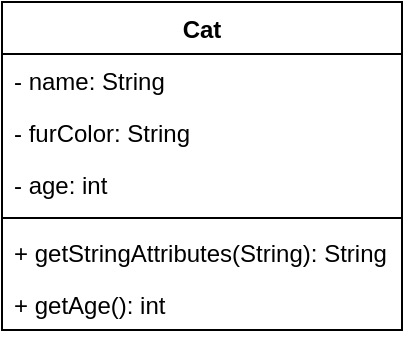 <mxfile>
    <diagram name="Cat_1" id="0cNxYirCoF3FAIngxuJC">
        <mxGraphModel dx="757" dy="357" grid="1" gridSize="10" guides="1" tooltips="1" connect="1" arrows="1" fold="1" page="1" pageScale="1" pageWidth="827" pageHeight="1169" math="0" shadow="0">
            <root>
                <mxCell id="2RfNIHYXHJ-OlTvXYvh6-0"/>
                <mxCell id="2RfNIHYXHJ-OlTvXYvh6-1" parent="2RfNIHYXHJ-OlTvXYvh6-0"/>
                <mxCell id="2RfNIHYXHJ-OlTvXYvh6-2" value="Cat" style="swimlane;fontStyle=1;align=center;verticalAlign=top;childLayout=stackLayout;horizontal=1;startSize=26;horizontalStack=0;resizeParent=1;resizeParentMax=0;resizeLast=0;collapsible=1;marginBottom=0;" parent="2RfNIHYXHJ-OlTvXYvh6-1" vertex="1">
                    <mxGeometry x="200" y="80" width="200" height="164" as="geometry">
                        <mxRectangle x="500" y="110" width="100" height="26" as="alternateBounds"/>
                    </mxGeometry>
                </mxCell>
                <mxCell id="2RfNIHYXHJ-OlTvXYvh6-3" value="- name: String" style="text;strokeColor=none;fillColor=none;align=left;verticalAlign=top;spacingLeft=4;spacingRight=4;overflow=hidden;rotatable=0;points=[[0,0.5],[1,0.5]];portConstraint=eastwest;" parent="2RfNIHYXHJ-OlTvXYvh6-2" vertex="1">
                    <mxGeometry y="26" width="200" height="26" as="geometry"/>
                </mxCell>
                <mxCell id="2RfNIHYXHJ-OlTvXYvh6-4" value="- furColor: String" style="text;strokeColor=none;fillColor=none;align=left;verticalAlign=top;spacingLeft=4;spacingRight=4;overflow=hidden;rotatable=0;points=[[0,0.5],[1,0.5]];portConstraint=eastwest;" parent="2RfNIHYXHJ-OlTvXYvh6-2" vertex="1">
                    <mxGeometry y="52" width="200" height="26" as="geometry"/>
                </mxCell>
                <mxCell id="2RfNIHYXHJ-OlTvXYvh6-5" value="- age: int" style="text;strokeColor=none;fillColor=none;align=left;verticalAlign=top;spacingLeft=4;spacingRight=4;overflow=hidden;rotatable=0;points=[[0,0.5],[1,0.5]];portConstraint=eastwest;" parent="2RfNIHYXHJ-OlTvXYvh6-2" vertex="1">
                    <mxGeometry y="78" width="200" height="26" as="geometry"/>
                </mxCell>
                <mxCell id="2RfNIHYXHJ-OlTvXYvh6-6" value="" style="line;strokeWidth=1;fillColor=none;align=left;verticalAlign=middle;spacingTop=-1;spacingLeft=3;spacingRight=3;rotatable=0;labelPosition=right;points=[];portConstraint=eastwest;" parent="2RfNIHYXHJ-OlTvXYvh6-2" vertex="1">
                    <mxGeometry y="104" width="200" height="8" as="geometry"/>
                </mxCell>
                <mxCell id="2RfNIHYXHJ-OlTvXYvh6-7" value="+ getStringAttributes(String): String" style="text;strokeColor=none;fillColor=none;align=left;verticalAlign=top;spacingLeft=4;spacingRight=4;overflow=hidden;rotatable=0;points=[[0,0.5],[1,0.5]];portConstraint=eastwest;" parent="2RfNIHYXHJ-OlTvXYvh6-2" vertex="1">
                    <mxGeometry y="112" width="200" height="26" as="geometry"/>
                </mxCell>
                <mxCell id="2RfNIHYXHJ-OlTvXYvh6-9" value="+ getAge(): int" style="text;strokeColor=none;fillColor=none;align=left;verticalAlign=top;spacingLeft=4;spacingRight=4;overflow=hidden;rotatable=0;points=[[0,0.5],[1,0.5]];portConstraint=eastwest;" parent="2RfNIHYXHJ-OlTvXYvh6-2" vertex="1">
                    <mxGeometry y="138" width="200" height="26" as="geometry"/>
                </mxCell>
            </root>
        </mxGraphModel>
    </diagram>
    <diagram name="Cat_2" id="xhIRNsJ05YR9n5b2h-o0">
        <mxGraphModel dx="805" dy="357" grid="1" gridSize="10" guides="1" tooltips="1" connect="1" arrows="1" fold="1" page="1" pageScale="1" pageWidth="827" pageHeight="1169" math="0" shadow="0">
            <root>
                <mxCell id="XFF1efjOaS3Mmj5Ojrwr-0"/>
                <mxCell id="XFF1efjOaS3Mmj5Ojrwr-1" parent="XFF1efjOaS3Mmj5Ojrwr-0"/>
                <mxCell id="XFF1efjOaS3Mmj5Ojrwr-2" value="Cat" style="swimlane;fontStyle=1;align=center;verticalAlign=top;childLayout=stackLayout;horizontal=1;startSize=26;horizontalStack=0;resizeParent=1;resizeParentMax=0;resizeLast=0;collapsible=1;marginBottom=0;" parent="XFF1efjOaS3Mmj5Ojrwr-1" vertex="1">
                    <mxGeometry x="240" y="40" width="200" height="242" as="geometry">
                        <mxRectangle x="500" y="110" width="100" height="26" as="alternateBounds"/>
                    </mxGeometry>
                </mxCell>
                <mxCell id="XFF1efjOaS3Mmj5Ojrwr-3" value="- name: String" style="text;strokeColor=none;fillColor=none;align=left;verticalAlign=top;spacingLeft=4;spacingRight=4;overflow=hidden;rotatable=0;points=[[0,0.5],[1,0.5]];portConstraint=eastwest;" parent="XFF1efjOaS3Mmj5Ojrwr-2" vertex="1">
                    <mxGeometry y="26" width="200" height="26" as="geometry"/>
                </mxCell>
                <mxCell id="XFF1efjOaS3Mmj5Ojrwr-4" value="- furColor: String" style="text;strokeColor=none;fillColor=none;align=left;verticalAlign=top;spacingLeft=4;spacingRight=4;overflow=hidden;rotatable=0;points=[[0,0.5],[1,0.5]];portConstraint=eastwest;" parent="XFF1efjOaS3Mmj5Ojrwr-2" vertex="1">
                    <mxGeometry y="52" width="200" height="26" as="geometry"/>
                </mxCell>
                <mxCell id="XFF1efjOaS3Mmj5Ojrwr-5" value="- age: int" style="text;strokeColor=none;fillColor=none;align=left;verticalAlign=top;spacingLeft=4;spacingRight=4;overflow=hidden;rotatable=0;points=[[0,0.5],[1,0.5]];portConstraint=eastwest;" parent="XFF1efjOaS3Mmj5Ojrwr-2" vertex="1">
                    <mxGeometry y="78" width="200" height="26" as="geometry"/>
                </mxCell>
                <mxCell id="l7gWTdW5mP3U2acUqzkG-0" value="- isFemale: boolean" style="text;strokeColor=none;fillColor=none;align=left;verticalAlign=top;spacingLeft=4;spacingRight=4;overflow=hidden;rotatable=0;points=[[0,0.5],[1,0.5]];portConstraint=eastwest;" parent="XFF1efjOaS3Mmj5Ojrwr-2" vertex="1">
                    <mxGeometry y="104" width="200" height="26" as="geometry"/>
                </mxCell>
                <mxCell id="l7gWTdW5mP3U2acUqzkG-1" value="- counter: int" style="text;strokeColor=none;fillColor=none;align=left;verticalAlign=top;spacingLeft=4;spacingRight=4;overflow=hidden;rotatable=0;points=[[0,0.5],[1,0.5]];portConstraint=eastwest;" parent="XFF1efjOaS3Mmj5Ojrwr-2" vertex="1">
                    <mxGeometry y="130" width="200" height="26" as="geometry"/>
                </mxCell>
                <mxCell id="XFF1efjOaS3Mmj5Ojrwr-6" value="" style="line;strokeWidth=1;fillColor=none;align=left;verticalAlign=middle;spacingTop=-1;spacingLeft=3;spacingRight=3;rotatable=0;labelPosition=right;points=[];portConstraint=eastwest;" parent="XFF1efjOaS3Mmj5Ojrwr-2" vertex="1">
                    <mxGeometry y="156" width="200" height="8" as="geometry"/>
                </mxCell>
                <mxCell id="XFF1efjOaS3Mmj5Ojrwr-7" value="+ getStringAttributes(String): String" style="text;strokeColor=none;fillColor=none;align=left;verticalAlign=top;spacingLeft=4;spacingRight=4;overflow=hidden;rotatable=0;points=[[0,0.5],[1,0.5]];portConstraint=eastwest;" parent="XFF1efjOaS3Mmj5Ojrwr-2" vertex="1">
                    <mxGeometry y="164" width="200" height="26" as="geometry"/>
                </mxCell>
                <mxCell id="XFF1efjOaS3Mmj5Ojrwr-8" value="+ getAge(): String" style="text;strokeColor=none;fillColor=none;align=left;verticalAlign=top;spacingLeft=4;spacingRight=4;overflow=hidden;rotatable=0;points=[[0,0.5],[1,0.5]];portConstraint=eastwest;" parent="XFF1efjOaS3Mmj5Ojrwr-2" vertex="1">
                    <mxGeometry y="190" width="200" height="26" as="geometry"/>
                </mxCell>
                <mxCell id="l7gWTdW5mP3U2acUqzkG-2" value="- checkEscalationLevel(): String" style="text;strokeColor=none;fillColor=none;align=left;verticalAlign=top;spacingLeft=4;spacingRight=4;overflow=hidden;rotatable=0;points=[[0,0.5],[1,0.5]];portConstraint=eastwest;" parent="XFF1efjOaS3Mmj5Ojrwr-2" vertex="1">
                    <mxGeometry y="216" width="200" height="26" as="geometry"/>
                </mxCell>
            </root>
        </mxGraphModel>
    </diagram>
    <diagram name="Cat_TomCat" id="BW3ElJejgvaNblZuI5Dj">
        <mxGraphModel dx="805" dy="357" grid="1" gridSize="10" guides="1" tooltips="1" connect="1" arrows="1" fold="1" page="1" pageScale="1" pageWidth="827" pageHeight="1169" math="0" shadow="0">
            <root>
                <mxCell id="w4yi5WQwrj1qTsV-kSyA-0"/>
                <mxCell id="w4yi5WQwrj1qTsV-kSyA-1" parent="w4yi5WQwrj1qTsV-kSyA-0"/>
                <mxCell id="w4yi5WQwrj1qTsV-kSyA-2" value="Cat" style="swimlane;fontStyle=1;align=center;verticalAlign=top;childLayout=stackLayout;horizontal=1;startSize=26;horizontalStack=0;resizeParent=1;resizeParentMax=0;resizeLast=0;collapsible=1;marginBottom=0;" parent="w4yi5WQwrj1qTsV-kSyA-1" vertex="1">
                    <mxGeometry x="160" y="40" width="200" height="216" as="geometry">
                        <mxRectangle x="500" y="110" width="100" height="26" as="alternateBounds"/>
                    </mxGeometry>
                </mxCell>
                <mxCell id="w4yi5WQwrj1qTsV-kSyA-3" value="- name: String" style="text;strokeColor=none;fillColor=none;align=left;verticalAlign=top;spacingLeft=4;spacingRight=4;overflow=hidden;rotatable=0;points=[[0,0.5],[1,0.5]];portConstraint=eastwest;" parent="w4yi5WQwrj1qTsV-kSyA-2" vertex="1">
                    <mxGeometry y="26" width="200" height="26" as="geometry"/>
                </mxCell>
                <mxCell id="w4yi5WQwrj1qTsV-kSyA-4" value="- furColor: String" style="text;strokeColor=none;fillColor=none;align=left;verticalAlign=top;spacingLeft=4;spacingRight=4;overflow=hidden;rotatable=0;points=[[0,0.5],[1,0.5]];portConstraint=eastwest;" parent="w4yi5WQwrj1qTsV-kSyA-2" vertex="1">
                    <mxGeometry y="52" width="200" height="26" as="geometry"/>
                </mxCell>
                <mxCell id="w4yi5WQwrj1qTsV-kSyA-5" value="- age: int" style="text;strokeColor=none;fillColor=none;align=left;verticalAlign=top;spacingLeft=4;spacingRight=4;overflow=hidden;rotatable=0;points=[[0,0.5],[1,0.5]];portConstraint=eastwest;" parent="w4yi5WQwrj1qTsV-kSyA-2" vertex="1">
                    <mxGeometry y="78" width="200" height="26" as="geometry"/>
                </mxCell>
                <mxCell id="w4yi5WQwrj1qTsV-kSyA-7" value="- counter: int" style="text;strokeColor=none;fillColor=none;align=left;verticalAlign=top;spacingLeft=4;spacingRight=4;overflow=hidden;rotatable=0;points=[[0,0.5],[1,0.5]];portConstraint=eastwest;" parent="w4yi5WQwrj1qTsV-kSyA-2" vertex="1">
                    <mxGeometry y="104" width="200" height="26" as="geometry"/>
                </mxCell>
                <mxCell id="w4yi5WQwrj1qTsV-kSyA-8" value="" style="line;strokeWidth=1;fillColor=none;align=left;verticalAlign=middle;spacingTop=-1;spacingLeft=3;spacingRight=3;rotatable=0;labelPosition=right;points=[];portConstraint=eastwest;" parent="w4yi5WQwrj1qTsV-kSyA-2" vertex="1">
                    <mxGeometry y="130" width="200" height="8" as="geometry"/>
                </mxCell>
                <mxCell id="w4yi5WQwrj1qTsV-kSyA-9" value="+ getStringAttributes(String): String" style="text;strokeColor=none;fillColor=none;align=left;verticalAlign=top;spacingLeft=4;spacingRight=4;overflow=hidden;rotatable=0;points=[[0,0.5],[1,0.5]];portConstraint=eastwest;" parent="w4yi5WQwrj1qTsV-kSyA-2" vertex="1">
                    <mxGeometry y="138" width="200" height="26" as="geometry"/>
                </mxCell>
                <mxCell id="w4yi5WQwrj1qTsV-kSyA-10" value="+ getAge(): String" style="text;strokeColor=none;fillColor=none;align=left;verticalAlign=top;spacingLeft=4;spacingRight=4;overflow=hidden;rotatable=0;points=[[0,0.5],[1,0.5]];portConstraint=eastwest;" parent="w4yi5WQwrj1qTsV-kSyA-2" vertex="1">
                    <mxGeometry y="164" width="200" height="26" as="geometry"/>
                </mxCell>
                <mxCell id="w4yi5WQwrj1qTsV-kSyA-11" value="- checkEscalationLevel(): String" style="text;strokeColor=none;fillColor=none;align=left;verticalAlign=top;spacingLeft=4;spacingRight=4;overflow=hidden;rotatable=0;points=[[0,0.5],[1,0.5]];portConstraint=eastwest;" parent="w4yi5WQwrj1qTsV-kSyA-2" vertex="1">
                    <mxGeometry y="190" width="200" height="26" as="geometry"/>
                </mxCell>
                <mxCell id="w4yi5WQwrj1qTsV-kSyA-12" value="Tomcat" style="swimlane;fontStyle=1;align=center;verticalAlign=top;childLayout=stackLayout;horizontal=1;startSize=26;horizontalStack=0;resizeParent=1;resizeParentMax=0;resizeLast=0;collapsible=1;marginBottom=0;" parent="w4yi5WQwrj1qTsV-kSyA-1" vertex="1">
                    <mxGeometry x="400" y="40" width="200" height="164" as="geometry">
                        <mxRectangle x="500" y="110" width="100" height="26" as="alternateBounds"/>
                    </mxGeometry>
                </mxCell>
                <mxCell id="w4yi5WQwrj1qTsV-kSyA-13" value="- name: String" style="text;strokeColor=none;fillColor=none;align=left;verticalAlign=top;spacingLeft=4;spacingRight=4;overflow=hidden;rotatable=0;points=[[0,0.5],[1,0.5]];portConstraint=eastwest;" parent="w4yi5WQwrj1qTsV-kSyA-12" vertex="1">
                    <mxGeometry y="26" width="200" height="26" as="geometry"/>
                </mxCell>
                <mxCell id="w4yi5WQwrj1qTsV-kSyA-14" value="- furColor: String" style="text;strokeColor=none;fillColor=none;align=left;verticalAlign=top;spacingLeft=4;spacingRight=4;overflow=hidden;rotatable=0;points=[[0,0.5],[1,0.5]];portConstraint=eastwest;" parent="w4yi5WQwrj1qTsV-kSyA-12" vertex="1">
                    <mxGeometry y="52" width="200" height="26" as="geometry"/>
                </mxCell>
                <mxCell id="w4yi5WQwrj1qTsV-kSyA-15" value="- age: int" style="text;strokeColor=none;fillColor=none;align=left;verticalAlign=top;spacingLeft=4;spacingRight=4;overflow=hidden;rotatable=0;points=[[0,0.5],[1,0.5]];portConstraint=eastwest;" parent="w4yi5WQwrj1qTsV-kSyA-12" vertex="1">
                    <mxGeometry y="78" width="200" height="26" as="geometry"/>
                </mxCell>
                <mxCell id="w4yi5WQwrj1qTsV-kSyA-18" value="" style="line;strokeWidth=1;fillColor=none;align=left;verticalAlign=middle;spacingTop=-1;spacingLeft=3;spacingRight=3;rotatable=0;labelPosition=right;points=[];portConstraint=eastwest;" parent="w4yi5WQwrj1qTsV-kSyA-12" vertex="1">
                    <mxGeometry y="104" width="200" height="8" as="geometry"/>
                </mxCell>
                <mxCell id="w4yi5WQwrj1qTsV-kSyA-19" value="+ getStringAttributes(String): String" style="text;strokeColor=none;fillColor=none;align=left;verticalAlign=top;spacingLeft=4;spacingRight=4;overflow=hidden;rotatable=0;points=[[0,0.5],[1,0.5]];portConstraint=eastwest;" parent="w4yi5WQwrj1qTsV-kSyA-12" vertex="1">
                    <mxGeometry y="112" width="200" height="26" as="geometry"/>
                </mxCell>
                <mxCell id="w4yi5WQwrj1qTsV-kSyA-20" value="+ getAge(): String" style="text;strokeColor=none;fillColor=none;align=left;verticalAlign=top;spacingLeft=4;spacingRight=4;overflow=hidden;rotatable=0;points=[[0,0.5],[1,0.5]];portConstraint=eastwest;" parent="w4yi5WQwrj1qTsV-kSyA-12" vertex="1">
                    <mxGeometry y="138" width="200" height="26" as="geometry"/>
                </mxCell>
            </root>
        </mxGraphModel>
    </diagram>
    <diagram name="SuperCat" id="Wjed0mpL4z4-CYdTcG7a">
        <mxGraphModel dx="1081" dy="510" grid="1" gridSize="10" guides="1" tooltips="1" connect="1" arrows="1" fold="1" page="1" pageScale="1" pageWidth="827" pageHeight="1169" math="0" shadow="0">
            <root>
                <mxCell id="ripI2LvM4bmJuSi0Mvzc-0"/>
                <mxCell id="ripI2LvM4bmJuSi0Mvzc-1" parent="ripI2LvM4bmJuSi0Mvzc-0"/>
                <mxCell id="ripI2LvM4bmJuSi0Mvzc-2" value="Cat" style="swimlane;fontStyle=1;align=center;verticalAlign=top;childLayout=stackLayout;horizontal=1;startSize=26;horizontalStack=0;resizeParent=1;resizeParentMax=0;resizeLast=0;collapsible=1;marginBottom=0;" parent="ripI2LvM4bmJuSi0Mvzc-1" vertex="1">
                    <mxGeometry x="120" y="360" width="200" height="112" as="geometry">
                        <mxRectangle x="500" y="110" width="100" height="26" as="alternateBounds"/>
                    </mxGeometry>
                </mxCell>
                <mxCell id="ripI2LvM4bmJuSi0Mvzc-6" value="- counter: int" style="text;strokeColor=none;fillColor=none;align=left;verticalAlign=top;spacingLeft=4;spacingRight=4;overflow=hidden;rotatable=0;points=[[0,0.5],[1,0.5]];portConstraint=eastwest;" parent="ripI2LvM4bmJuSi0Mvzc-2" vertex="1">
                    <mxGeometry y="26" width="200" height="26" as="geometry"/>
                </mxCell>
                <mxCell id="ripI2LvM4bmJuSi0Mvzc-7" value="" style="line;strokeWidth=1;fillColor=none;align=left;verticalAlign=middle;spacingTop=-1;spacingLeft=3;spacingRight=3;rotatable=0;labelPosition=right;points=[];portConstraint=eastwest;" parent="ripI2LvM4bmJuSi0Mvzc-2" vertex="1">
                    <mxGeometry y="52" width="200" height="8" as="geometry"/>
                </mxCell>
                <mxCell id="ripI2LvM4bmJuSi0Mvzc-9" value="+ getAge(): String" style="text;strokeColor=none;fillColor=none;align=left;verticalAlign=top;spacingLeft=4;spacingRight=4;overflow=hidden;rotatable=0;points=[[0,0.5],[1,0.5]];portConstraint=eastwest;" parent="ripI2LvM4bmJuSi0Mvzc-2" vertex="1">
                    <mxGeometry y="60" width="200" height="26" as="geometry"/>
                </mxCell>
                <mxCell id="ripI2LvM4bmJuSi0Mvzc-10" value="- checkEscalationLevel(): String" style="text;strokeColor=none;fillColor=none;align=left;verticalAlign=top;spacingLeft=4;spacingRight=4;overflow=hidden;rotatable=0;points=[[0,0.5],[1,0.5]];portConstraint=eastwest;" parent="ripI2LvM4bmJuSi0Mvzc-2" vertex="1">
                    <mxGeometry y="86" width="200" height="26" as="geometry"/>
                </mxCell>
                <mxCell id="ripI2LvM4bmJuSi0Mvzc-11" value="Tomcat" style="swimlane;fontStyle=1;align=center;verticalAlign=top;childLayout=stackLayout;horizontal=1;startSize=26;horizontalStack=0;resizeParent=1;resizeParentMax=0;resizeLast=0;collapsible=1;marginBottom=0;" parent="ripI2LvM4bmJuSi0Mvzc-1" vertex="1">
                    <mxGeometry x="520" y="360" width="200" height="60" as="geometry">
                        <mxRectangle x="500" y="110" width="100" height="26" as="alternateBounds"/>
                    </mxGeometry>
                </mxCell>
                <mxCell id="ripI2LvM4bmJuSi0Mvzc-15" value="" style="line;strokeWidth=1;fillColor=none;align=left;verticalAlign=middle;spacingTop=-1;spacingLeft=3;spacingRight=3;rotatable=0;labelPosition=right;points=[];portConstraint=eastwest;" parent="ripI2LvM4bmJuSi0Mvzc-11" vertex="1">
                    <mxGeometry y="26" width="200" height="8" as="geometry"/>
                </mxCell>
                <mxCell id="ripI2LvM4bmJuSi0Mvzc-17" value="+ getAge(): String" style="text;strokeColor=none;fillColor=none;align=left;verticalAlign=top;spacingLeft=4;spacingRight=4;overflow=hidden;rotatable=0;points=[[0,0.5],[1,0.5]];portConstraint=eastwest;" parent="ripI2LvM4bmJuSi0Mvzc-11" vertex="1">
                    <mxGeometry y="34" width="200" height="26" as="geometry"/>
                </mxCell>
                <mxCell id="ripI2LvM4bmJuSi0Mvzc-18" value="SuperCat" style="swimlane;fontStyle=1;align=center;verticalAlign=top;childLayout=stackLayout;horizontal=1;startSize=26;horizontalStack=0;resizeParent=1;resizeParentMax=0;resizeLast=0;collapsible=1;marginBottom=0;" parent="ripI2LvM4bmJuSi0Mvzc-1" vertex="1">
                    <mxGeometry x="320" y="40" width="200" height="138" as="geometry">
                        <mxRectangle x="500" y="110" width="100" height="26" as="alternateBounds"/>
                    </mxGeometry>
                </mxCell>
                <mxCell id="ripI2LvM4bmJuSi0Mvzc-19" value="- name: String" style="text;strokeColor=none;fillColor=none;align=left;verticalAlign=top;spacingLeft=4;spacingRight=4;overflow=hidden;rotatable=0;points=[[0,0.5],[1,0.5]];portConstraint=eastwest;" parent="ripI2LvM4bmJuSi0Mvzc-18" vertex="1">
                    <mxGeometry y="26" width="200" height="26" as="geometry"/>
                </mxCell>
                <mxCell id="ripI2LvM4bmJuSi0Mvzc-20" value="- furColor: String" style="text;strokeColor=none;fillColor=none;align=left;verticalAlign=top;spacingLeft=4;spacingRight=4;overflow=hidden;rotatable=0;points=[[0,0.5],[1,0.5]];portConstraint=eastwest;" parent="ripI2LvM4bmJuSi0Mvzc-18" vertex="1">
                    <mxGeometry y="52" width="200" height="26" as="geometry"/>
                </mxCell>
                <mxCell id="ripI2LvM4bmJuSi0Mvzc-21" value="# age: int" style="text;strokeColor=none;fillColor=none;align=left;verticalAlign=top;spacingLeft=4;spacingRight=4;overflow=hidden;rotatable=0;points=[[0,0.5],[1,0.5]];portConstraint=eastwest;" parent="ripI2LvM4bmJuSi0Mvzc-18" vertex="1">
                    <mxGeometry y="78" width="200" height="26" as="geometry"/>
                </mxCell>
                <mxCell id="ripI2LvM4bmJuSi0Mvzc-23" value="" style="line;strokeWidth=1;fillColor=none;align=left;verticalAlign=middle;spacingTop=-1;spacingLeft=3;spacingRight=3;rotatable=0;labelPosition=right;points=[];portConstraint=eastwest;" parent="ripI2LvM4bmJuSi0Mvzc-18" vertex="1">
                    <mxGeometry y="104" width="200" height="8" as="geometry"/>
                </mxCell>
                <mxCell id="ripI2LvM4bmJuSi0Mvzc-24" value="# getStringAttributes(String): String" style="text;strokeColor=none;fillColor=none;align=left;verticalAlign=top;spacingLeft=4;spacingRight=4;overflow=hidden;rotatable=0;points=[[0,0.5],[1,0.5]];portConstraint=eastwest;" parent="ripI2LvM4bmJuSi0Mvzc-18" vertex="1">
                    <mxGeometry y="112" width="200" height="26" as="geometry"/>
                </mxCell>
                <mxCell id="ripI2LvM4bmJuSi0Mvzc-27" value="Extends" style="endArrow=block;endSize=16;endFill=0;html=1;exitX=0.5;exitY=0;exitDx=0;exitDy=0;entryX=0.454;entryY=1.104;entryDx=0;entryDy=0;entryPerimeter=0;" parent="ripI2LvM4bmJuSi0Mvzc-1" source="ripI2LvM4bmJuSi0Mvzc-2" target="ripI2LvM4bmJuSi0Mvzc-24" edge="1">
                    <mxGeometry width="160" relative="1" as="geometry">
                        <mxPoint x="330" y="270" as="sourcePoint"/>
                        <mxPoint x="490" y="270" as="targetPoint"/>
                    </mxGeometry>
                </mxCell>
                <mxCell id="ripI2LvM4bmJuSi0Mvzc-28" value="Extends" style="endArrow=block;endSize=16;endFill=0;html=1;exitX=0.5;exitY=0;exitDx=0;exitDy=0;entryX=0.525;entryY=1.072;entryDx=0;entryDy=0;entryPerimeter=0;" parent="ripI2LvM4bmJuSi0Mvzc-1" source="ripI2LvM4bmJuSi0Mvzc-11" target="ripI2LvM4bmJuSi0Mvzc-24" edge="1">
                    <mxGeometry width="160" relative="1" as="geometry">
                        <mxPoint x="390" y="390" as="sourcePoint"/>
                        <mxPoint x="430" y="160" as="targetPoint"/>
                    </mxGeometry>
                </mxCell>
            </root>
        </mxGraphModel>
    </diagram>
</mxfile>